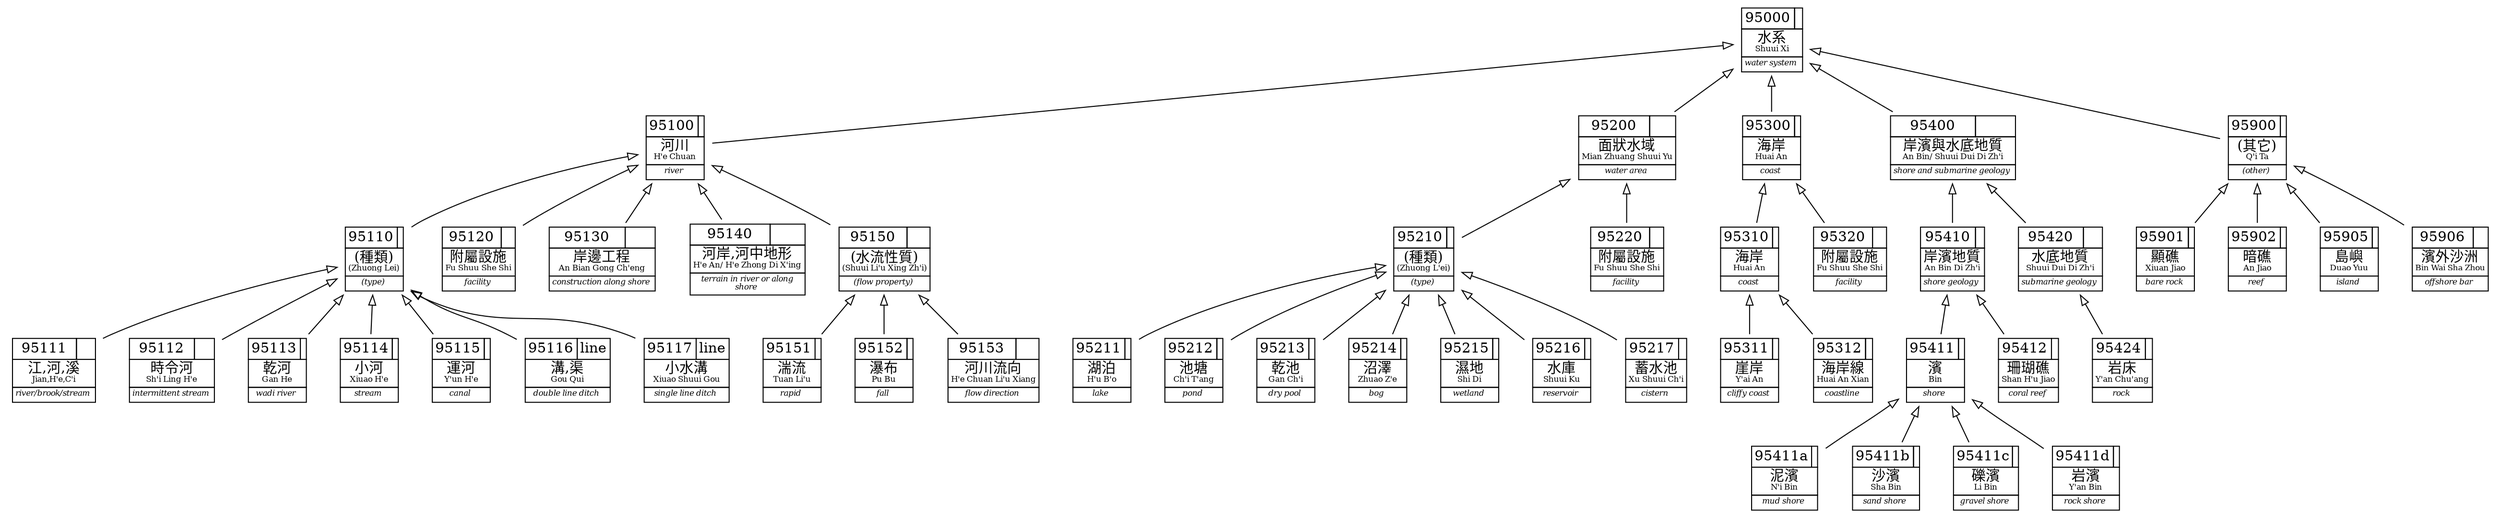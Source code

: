 /* This file was auto-generated on Sun Dec 30 21:41:44 2012
   using SOFT.pm library version 0.5.  Command line:
/usr/local/bin/soft2gv.pl --noorphans --tuples=TMOI.csv --styles=TMOI.gvsty TMOI-hydrography.soft
*/
digraph G {
	rankdir=BT
	/* subgraphs */
	/* node attributes */
	"cat:s95000" [weight="5",label=< <TABLE BORDER="0" CELLBORDER="1" CELLSPACING="0">  <TR><TD>95000</TD><TD></TD></TR>  <TR><TD COLSPAN="2">&#x6C34;&#x7CFB;<BR/><FONT POINT-SIZE="8">Shuui Xi</FONT></TD></TR>  <TR><TD COLSPAN="2"><FONT POINT-SIZE="8"><I>water system </I></FONT></TD></TR>  </TABLE>>,shape="plaintext"];
	"cat:s95100" [weight="5",label=< <TABLE BORDER="0" CELLBORDER="1" CELLSPACING="0">  <TR><TD>95100</TD><TD></TD></TR>  <TR><TD COLSPAN="2">&#x6CB3;&#x5DDD;<BR/><FONT POINT-SIZE="8">H&#39;e Chuan</FONT></TD></TR>  <TR><TD COLSPAN="2"><FONT POINT-SIZE="8"><I>river </I></FONT></TD></TR>  </TABLE>>,shape="plaintext"];
	"cat:s95110" [weight="5",label=< <TABLE BORDER="0" CELLBORDER="1" CELLSPACING="0">  <TR><TD>95110</TD><TD></TD></TR>  <TR><TD COLSPAN="2">(&#x7A2E;&#x985E;)<BR/><FONT POINT-SIZE="8">(Zhuong Lei)</FONT></TD></TR>  <TR><TD COLSPAN="2"><FONT POINT-SIZE="8"><I>(type) </I></FONT></TD></TR>  </TABLE>>,shape="plaintext"];
	"cat:s95111" [weight="5",label=< <TABLE BORDER="0" CELLBORDER="1" CELLSPACING="0">  <TR><TD>95111</TD><TD></TD></TR>  <TR><TD COLSPAN="2">&#x6C5F;,&#x6CB3;,&#x6EAA;<BR/><FONT POINT-SIZE="8">Jian,H&#39;e,C&#39;i</FONT></TD></TR>  <TR><TD COLSPAN="2"><FONT POINT-SIZE="8"><I>river/brook/stream </I></FONT></TD></TR>  </TABLE>>,shape="plaintext"];
	"cat:s95112" [weight="5",label=< <TABLE BORDER="0" CELLBORDER="1" CELLSPACING="0">  <TR><TD>95112</TD><TD></TD></TR>  <TR><TD COLSPAN="2">&#x6642;&#x4EE4;&#x6CB3;<BR/><FONT POINT-SIZE="8">Sh&#39;i Ling H&#39;e</FONT></TD></TR>  <TR><TD COLSPAN="2"><FONT POINT-SIZE="8"><I>intermittent stream </I></FONT></TD></TR>  </TABLE>>,shape="plaintext"];
	"cat:s95113" [weight="5",label=< <TABLE BORDER="0" CELLBORDER="1" CELLSPACING="0">  <TR><TD>95113</TD><TD></TD></TR>  <TR><TD COLSPAN="2">&#x4E7E;&#x6CB3;<BR/><FONT POINT-SIZE="8">Gan He</FONT></TD></TR>  <TR><TD COLSPAN="2"><FONT POINT-SIZE="8"><I>wadi river </I></FONT></TD></TR>  </TABLE>>,shape="plaintext"];
	"cat:s95114" [weight="5",label=< <TABLE BORDER="0" CELLBORDER="1" CELLSPACING="0">  <TR><TD>95114</TD><TD></TD></TR>  <TR><TD COLSPAN="2">&#x5C0F;&#x6CB3;<BR/><FONT POINT-SIZE="8">Xiuao H&#39;e</FONT></TD></TR>  <TR><TD COLSPAN="2"><FONT POINT-SIZE="8"><I>stream </I></FONT></TD></TR>  </TABLE>>,shape="plaintext"];
	"cat:s95115" [weight="5",label=< <TABLE BORDER="0" CELLBORDER="1" CELLSPACING="0">  <TR><TD>95115</TD><TD></TD></TR>  <TR><TD COLSPAN="2">&#x904B;&#x6CB3;<BR/><FONT POINT-SIZE="8">Y&#39;un H&#39;e</FONT></TD></TR>  <TR><TD COLSPAN="2"><FONT POINT-SIZE="8"><I>canal </I></FONT></TD></TR>  </TABLE>>,shape="plaintext"];
	"cat:s95116" [weight="5",label=< <TABLE BORDER="0" CELLBORDER="1" CELLSPACING="0">  <TR><TD>95116</TD><TD>line</TD></TR>  <TR><TD COLSPAN="2">&#x6E9D;,&#x6E20;<BR/><FONT POINT-SIZE="8">Gou Qui</FONT></TD></TR>  <TR><TD COLSPAN="2"><FONT POINT-SIZE="8"><I>double line ditch </I></FONT></TD></TR>  </TABLE>>,shape="plaintext"];
	"cat:s95117" [weight="5",label=< <TABLE BORDER="0" CELLBORDER="1" CELLSPACING="0">  <TR><TD>95117</TD><TD>line</TD></TR>  <TR><TD COLSPAN="2">&#x5C0F;&#x6C34;&#x6E9D;<BR/><FONT POINT-SIZE="8">Xiuao Shuui Gou</FONT></TD></TR>  <TR><TD COLSPAN="2"><FONT POINT-SIZE="8"><I>single line ditch </I></FONT></TD></TR>  </TABLE>>,shape="plaintext"];
	"cat:s95120" [weight="5",label=< <TABLE BORDER="0" CELLBORDER="1" CELLSPACING="0">  <TR><TD>95120</TD><TD></TD></TR>  <TR><TD COLSPAN="2">&#x9644;&#x5C6C;&#x8A2D;&#x65BD;<BR/><FONT POINT-SIZE="8">Fu Shuu She Shi</FONT></TD></TR>  <TR><TD COLSPAN="2"><FONT POINT-SIZE="8"><I>facility </I></FONT></TD></TR>  </TABLE>>,shape="plaintext"];
	"cat:s95130" [weight="5",label=< <TABLE BORDER="0" CELLBORDER="1" CELLSPACING="0">  <TR><TD>95130</TD><TD></TD></TR>  <TR><TD COLSPAN="2">&#x5CB8;&#x908A;&#x5DE5;&#x7A0B;<BR/><FONT POINT-SIZE="8">An Bian Gong Ch&#39;eng</FONT></TD></TR>  <TR><TD COLSPAN="2"><FONT POINT-SIZE="8"><I>construction along shore </I></FONT></TD></TR>  </TABLE>>,shape="plaintext"];
	"cat:s95140" [weight="5",label=< <TABLE BORDER="0" CELLBORDER="1" CELLSPACING="0">  <TR><TD>95140</TD><TD></TD></TR>  <TR><TD COLSPAN="2">&#x6CB3;&#x5CB8;,&#x6CB3;&#x4E2D;&#x5730;&#x5F62;<BR/><FONT POINT-SIZE="8">H&#39;e An/ H&#39;e Zhong Di X&#39;ing</FONT></TD></TR>  <TR><TD COLSPAN="2"><FONT POINT-SIZE="8"><I>terrain in river or along<BR/>shore </I></FONT></TD></TR>  </TABLE>>,shape="plaintext"];
	"cat:s95150" [weight="5",label=< <TABLE BORDER="0" CELLBORDER="1" CELLSPACING="0">  <TR><TD>95150</TD><TD></TD></TR>  <TR><TD COLSPAN="2">(&#x6C34;&#x6D41;&#x6027;&#x8CEA;)<BR/><FONT POINT-SIZE="8">(Shuui Li&#39;u Xing Zh&#39;i)</FONT></TD></TR>  <TR><TD COLSPAN="2"><FONT POINT-SIZE="8"><I>(flow property) </I></FONT></TD></TR>  </TABLE>>,shape="plaintext"];
	"cat:s95151" [weight="5",label=< <TABLE BORDER="0" CELLBORDER="1" CELLSPACING="0">  <TR><TD>95151</TD><TD></TD></TR>  <TR><TD COLSPAN="2">&#x6E4D;&#x6D41;<BR/><FONT POINT-SIZE="8">Tuan Li&#39;u</FONT></TD></TR>  <TR><TD COLSPAN="2"><FONT POINT-SIZE="8"><I>rapid </I></FONT></TD></TR>  </TABLE>>,shape="plaintext"];
	"cat:s95152" [weight="5",label=< <TABLE BORDER="0" CELLBORDER="1" CELLSPACING="0">  <TR><TD>95152</TD><TD></TD></TR>  <TR><TD COLSPAN="2">&#x7011;&#x5E03;<BR/><FONT POINT-SIZE="8">Pu Bu</FONT></TD></TR>  <TR><TD COLSPAN="2"><FONT POINT-SIZE="8"><I>fall </I></FONT></TD></TR>  </TABLE>>,shape="plaintext"];
	"cat:s95153" [weight="5",label=< <TABLE BORDER="0" CELLBORDER="1" CELLSPACING="0">  <TR><TD>95153</TD><TD></TD></TR>  <TR><TD COLSPAN="2">&#x6CB3;&#x5DDD;&#x6D41;&#x5411;<BR/><FONT POINT-SIZE="8">H&#39;e Chuan Li&#39;u Xiang</FONT></TD></TR>  <TR><TD COLSPAN="2"><FONT POINT-SIZE="8"><I>flow direction </I></FONT></TD></TR>  </TABLE>>,shape="plaintext"];
	"cat:s95200" [weight="5",label=< <TABLE BORDER="0" CELLBORDER="1" CELLSPACING="0">  <TR><TD>95200</TD><TD></TD></TR>  <TR><TD COLSPAN="2">&#x9762;&#x72C0;&#x6C34;&#x57DF;<BR/><FONT POINT-SIZE="8">Mian Zhuang Shuui Yu</FONT></TD></TR>  <TR><TD COLSPAN="2"><FONT POINT-SIZE="8"><I>water area </I></FONT></TD></TR>  </TABLE>>,shape="plaintext"];
	"cat:s95210" [weight="5",label=< <TABLE BORDER="0" CELLBORDER="1" CELLSPACING="0">  <TR><TD>95210</TD><TD></TD></TR>  <TR><TD COLSPAN="2">(&#x7A2E;&#x985E;)<BR/><FONT POINT-SIZE="8">(Zhuong L&#39;ei)</FONT></TD></TR>  <TR><TD COLSPAN="2"><FONT POINT-SIZE="8"><I>(type) </I></FONT></TD></TR>  </TABLE>>,shape="plaintext"];
	"cat:s95211" [weight="5",label=< <TABLE BORDER="0" CELLBORDER="1" CELLSPACING="0">  <TR><TD>95211</TD><TD></TD></TR>  <TR><TD COLSPAN="2">&#x6E56;&#x6CCA;<BR/><FONT POINT-SIZE="8">H&#39;u B&#39;o</FONT></TD></TR>  <TR><TD COLSPAN="2"><FONT POINT-SIZE="8"><I>lake </I></FONT></TD></TR>  </TABLE>>,shape="plaintext"];
	"cat:s95212" [weight="5",label=< <TABLE BORDER="0" CELLBORDER="1" CELLSPACING="0">  <TR><TD>95212</TD><TD></TD></TR>  <TR><TD COLSPAN="2">&#x6C60;&#x5858;<BR/><FONT POINT-SIZE="8">Ch&#39;i T&#39;ang</FONT></TD></TR>  <TR><TD COLSPAN="2"><FONT POINT-SIZE="8"><I>pond </I></FONT></TD></TR>  </TABLE>>,shape="plaintext"];
	"cat:s95213" [weight="5",label=< <TABLE BORDER="0" CELLBORDER="1" CELLSPACING="0">  <TR><TD>95213</TD><TD></TD></TR>  <TR><TD COLSPAN="2">&#x4E7E;&#x6C60;<BR/><FONT POINT-SIZE="8">Gan Ch&#39;i</FONT></TD></TR>  <TR><TD COLSPAN="2"><FONT POINT-SIZE="8"><I>dry pool </I></FONT></TD></TR>  </TABLE>>,shape="plaintext"];
	"cat:s95214" [weight="5",label=< <TABLE BORDER="0" CELLBORDER="1" CELLSPACING="0">  <TR><TD>95214</TD><TD></TD></TR>  <TR><TD COLSPAN="2">&#x6CBC;&#x6FA4;<BR/><FONT POINT-SIZE="8">Zhuao Z&#39;e</FONT></TD></TR>  <TR><TD COLSPAN="2"><FONT POINT-SIZE="8"><I>bog </I></FONT></TD></TR>  </TABLE>>,shape="plaintext"];
	"cat:s95215" [weight="5",label=< <TABLE BORDER="0" CELLBORDER="1" CELLSPACING="0">  <TR><TD>95215</TD><TD></TD></TR>  <TR><TD COLSPAN="2">&#x6FD5;&#x5730;<BR/><FONT POINT-SIZE="8">Shi Di</FONT></TD></TR>  <TR><TD COLSPAN="2"><FONT POINT-SIZE="8"><I>wetland </I></FONT></TD></TR>  </TABLE>>,shape="plaintext"];
	"cat:s95216" [weight="5",label=< <TABLE BORDER="0" CELLBORDER="1" CELLSPACING="0">  <TR><TD>95216</TD><TD></TD></TR>  <TR><TD COLSPAN="2">&#x6C34;&#x5EAB;<BR/><FONT POINT-SIZE="8">Shuui Ku</FONT></TD></TR>  <TR><TD COLSPAN="2"><FONT POINT-SIZE="8"><I>reservoir </I></FONT></TD></TR>  </TABLE>>,shape="plaintext"];
	"cat:s95217" [weight="5",label=< <TABLE BORDER="0" CELLBORDER="1" CELLSPACING="0">  <TR><TD>95217</TD><TD></TD></TR>  <TR><TD COLSPAN="2">&#x84C4;&#x6C34;&#x6C60;<BR/><FONT POINT-SIZE="8">Xu Shuui Ch&#39;i</FONT></TD></TR>  <TR><TD COLSPAN="2"><FONT POINT-SIZE="8"><I>cistern </I></FONT></TD></TR>  </TABLE>>,shape="plaintext"];
	"cat:s95220" [weight="5",label=< <TABLE BORDER="0" CELLBORDER="1" CELLSPACING="0">  <TR><TD>95220</TD><TD></TD></TR>  <TR><TD COLSPAN="2">&#x9644;&#x5C6C;&#x8A2D;&#x65BD;<BR/><FONT POINT-SIZE="8">Fu Shuu She Shi</FONT></TD></TR>  <TR><TD COLSPAN="2"><FONT POINT-SIZE="8"><I>facility </I></FONT></TD></TR>  </TABLE>>,shape="plaintext"];
	"cat:s95300" [weight="5",label=< <TABLE BORDER="0" CELLBORDER="1" CELLSPACING="0">  <TR><TD>95300</TD><TD></TD></TR>  <TR><TD COLSPAN="2">&#x6D77;&#x5CB8;<BR/><FONT POINT-SIZE="8">Huai An</FONT></TD></TR>  <TR><TD COLSPAN="2"><FONT POINT-SIZE="8"><I>coast </I></FONT></TD></TR>  </TABLE>>,shape="plaintext"];
	"cat:s95310" [weight="5",label=< <TABLE BORDER="0" CELLBORDER="1" CELLSPACING="0">  <TR><TD>95310</TD><TD></TD></TR>  <TR><TD COLSPAN="2">&#x6D77;&#x5CB8;<BR/><FONT POINT-SIZE="8">Huai An</FONT></TD></TR>  <TR><TD COLSPAN="2"><FONT POINT-SIZE="8"><I>coast </I></FONT></TD></TR>  </TABLE>>,shape="plaintext"];
	"cat:s95311" [weight="5",label=< <TABLE BORDER="0" CELLBORDER="1" CELLSPACING="0">  <TR><TD>95311</TD><TD></TD></TR>  <TR><TD COLSPAN="2">&#x5D16;&#x5CB8;<BR/><FONT POINT-SIZE="8">Y&#39;ai An</FONT></TD></TR>  <TR><TD COLSPAN="2"><FONT POINT-SIZE="8"><I>cliffy coast </I></FONT></TD></TR>  </TABLE>>,shape="plaintext"];
	"cat:s95312" [weight="5",label=< <TABLE BORDER="0" CELLBORDER="1" CELLSPACING="0">  <TR><TD>95312</TD><TD></TD></TR>  <TR><TD COLSPAN="2">&#x6D77;&#x5CB8;&#x7DDA;<BR/><FONT POINT-SIZE="8">Huai An Xian</FONT></TD></TR>  <TR><TD COLSPAN="2"><FONT POINT-SIZE="8"><I>coastline </I></FONT></TD></TR>  </TABLE>>,shape="plaintext"];
	"cat:s95320" [weight="5",label=< <TABLE BORDER="0" CELLBORDER="1" CELLSPACING="0">  <TR><TD>95320</TD><TD></TD></TR>  <TR><TD COLSPAN="2">&#x9644;&#x5C6C;&#x8A2D;&#x65BD;<BR/><FONT POINT-SIZE="8">Fu Shuu She Shi</FONT></TD></TR>  <TR><TD COLSPAN="2"><FONT POINT-SIZE="8"><I>facility </I></FONT></TD></TR>  </TABLE>>,shape="plaintext"];
	"cat:s95400" [weight="5",label=< <TABLE BORDER="0" CELLBORDER="1" CELLSPACING="0">  <TR><TD>95400</TD><TD></TD></TR>  <TR><TD COLSPAN="2">&#x5CB8;&#x6FF1;&#x8207;&#x6C34;&#x5E95;&#x5730;&#x8CEA;<BR/><FONT POINT-SIZE="8">An Bin/ Shuui Dui Di Zh&#39;i</FONT></TD></TR>  <TR><TD COLSPAN="2"><FONT POINT-SIZE="8"><I>shore and submarine geology </I></FONT></TD></TR>  </TABLE>>,shape="plaintext"];
	"cat:s95410" [weight="5",label=< <TABLE BORDER="0" CELLBORDER="1" CELLSPACING="0">  <TR><TD>95410</TD><TD></TD></TR>  <TR><TD COLSPAN="2">&#x5CB8;&#x6FF1;&#x5730;&#x8CEA;<BR/><FONT POINT-SIZE="8">An Bin Di Zh&#39;i</FONT></TD></TR>  <TR><TD COLSPAN="2"><FONT POINT-SIZE="8"><I>shore geology </I></FONT></TD></TR>  </TABLE>>,shape="plaintext"];
	"cat:s95411" [weight="5",label=< <TABLE BORDER="0" CELLBORDER="1" CELLSPACING="0">  <TR><TD>95411</TD><TD></TD></TR>  <TR><TD COLSPAN="2">&#x6FF1;<BR/><FONT POINT-SIZE="8">Bin</FONT></TD></TR>  <TR><TD COLSPAN="2"><FONT POINT-SIZE="8"><I>shore </I></FONT></TD></TR>  </TABLE>>,shape="plaintext"];
	"cat:s95411a" [weight="5",label=< <TABLE BORDER="0" CELLBORDER="1" CELLSPACING="0">  <TR><TD>95411a</TD><TD></TD></TR>  <TR><TD COLSPAN="2">&#x6CE5;&#x6FF1;<BR/><FONT POINT-SIZE="8">N&#39;i Bin</FONT></TD></TR>  <TR><TD COLSPAN="2"><FONT POINT-SIZE="8"><I>mud shore </I></FONT></TD></TR>  </TABLE>>,shape="plaintext"];
	"cat:s95411b" [weight="5",label=< <TABLE BORDER="0" CELLBORDER="1" CELLSPACING="0">  <TR><TD>95411b</TD><TD></TD></TR>  <TR><TD COLSPAN="2">&#x6C99;&#x6FF1;<BR/><FONT POINT-SIZE="8">Sha Bin</FONT></TD></TR>  <TR><TD COLSPAN="2"><FONT POINT-SIZE="8"><I>sand shore </I></FONT></TD></TR>  </TABLE>>,shape="plaintext"];
	"cat:s95411c" [weight="5",label=< <TABLE BORDER="0" CELLBORDER="1" CELLSPACING="0">  <TR><TD>95411c</TD><TD></TD></TR>  <TR><TD COLSPAN="2">&#x792B;&#x6FF1;<BR/><FONT POINT-SIZE="8">Li Bin</FONT></TD></TR>  <TR><TD COLSPAN="2"><FONT POINT-SIZE="8"><I>gravel shore </I></FONT></TD></TR>  </TABLE>>,shape="plaintext"];
	"cat:s95411d" [weight="5",label=< <TABLE BORDER="0" CELLBORDER="1" CELLSPACING="0">  <TR><TD>95411d</TD><TD></TD></TR>  <TR><TD COLSPAN="2">&#x5CA9;&#x6FF1;<BR/><FONT POINT-SIZE="8">Y&#39;an Bin</FONT></TD></TR>  <TR><TD COLSPAN="2"><FONT POINT-SIZE="8"><I>rock shore </I></FONT></TD></TR>  </TABLE>>,shape="plaintext"];
	"cat:s95412" [weight="5",label=< <TABLE BORDER="0" CELLBORDER="1" CELLSPACING="0">  <TR><TD>95412</TD><TD></TD></TR>  <TR><TD COLSPAN="2">&#x73CA;&#x745A;&#x7901;<BR/><FONT POINT-SIZE="8">Shan H&#39;u Jiao</FONT></TD></TR>  <TR><TD COLSPAN="2"><FONT POINT-SIZE="8"><I>coral reef </I></FONT></TD></TR>  </TABLE>>,shape="plaintext"];
	"cat:s95420" [weight="5",label=< <TABLE BORDER="0" CELLBORDER="1" CELLSPACING="0">  <TR><TD>95420</TD><TD></TD></TR>  <TR><TD COLSPAN="2">&#x6C34;&#x5E95;&#x5730;&#x8CEA;<BR/><FONT POINT-SIZE="8">Shuui Dui Di Zh&#39;i</FONT></TD></TR>  <TR><TD COLSPAN="2"><FONT POINT-SIZE="8"><I>submarine geology </I></FONT></TD></TR>  </TABLE>>,shape="plaintext"];
	"cat:s95424" [weight="5",label=< <TABLE BORDER="0" CELLBORDER="1" CELLSPACING="0">  <TR><TD>95424</TD><TD></TD></TR>  <TR><TD COLSPAN="2">&#x5CA9;&#x5E8A;<BR/><FONT POINT-SIZE="8">Y&#39;an Chu&#39;ang</FONT></TD></TR>  <TR><TD COLSPAN="2"><FONT POINT-SIZE="8"><I>rock </I></FONT></TD></TR>  </TABLE>>,shape="plaintext"];
	"cat:s95900" [weight="5",label=< <TABLE BORDER="0" CELLBORDER="1" CELLSPACING="0">  <TR><TD>95900</TD><TD></TD></TR>  <TR><TD COLSPAN="2">(&#x5176;&#x5B83;)<BR/><FONT POINT-SIZE="8">Q&#39;i Ta</FONT></TD></TR>  <TR><TD COLSPAN="2"><FONT POINT-SIZE="8"><I>(other) </I></FONT></TD></TR>  </TABLE>>,shape="plaintext"];
	"cat:s95901" [weight="5",label=< <TABLE BORDER="0" CELLBORDER="1" CELLSPACING="0">  <TR><TD>95901</TD><TD></TD></TR>  <TR><TD COLSPAN="2">&#x986F;&#x7901;<BR/><FONT POINT-SIZE="8">Xiuan Jiao</FONT></TD></TR>  <TR><TD COLSPAN="2"><FONT POINT-SIZE="8"><I>bare rock </I></FONT></TD></TR>  </TABLE>>,shape="plaintext"];
	"cat:s95902" [weight="5",label=< <TABLE BORDER="0" CELLBORDER="1" CELLSPACING="0">  <TR><TD>95902</TD><TD></TD></TR>  <TR><TD COLSPAN="2">&#x6697;&#x7901;<BR/><FONT POINT-SIZE="8">An Jiao</FONT></TD></TR>  <TR><TD COLSPAN="2"><FONT POINT-SIZE="8"><I>reef </I></FONT></TD></TR>  </TABLE>>,shape="plaintext"];
	"cat:s95905" [weight="5",label=< <TABLE BORDER="0" CELLBORDER="1" CELLSPACING="0">  <TR><TD>95905</TD><TD></TD></TR>  <TR><TD COLSPAN="2">&#x5CF6;&#x5DBC;<BR/><FONT POINT-SIZE="8">Duao Yuu</FONT></TD></TR>  <TR><TD COLSPAN="2"><FONT POINT-SIZE="8"><I>island </I></FONT></TD></TR>  </TABLE>>,shape="plaintext"];
	"cat:s95906" [weight="5",label=< <TABLE BORDER="0" CELLBORDER="1" CELLSPACING="0">  <TR><TD>95906</TD><TD></TD></TR>  <TR><TD COLSPAN="2">&#x6FF1;&#x5916;&#x6C99;&#x6D32;<BR/><FONT POINT-SIZE="8">Bin Wai Sha Zhou</FONT></TD></TR>  <TR><TD COLSPAN="2"><FONT POINT-SIZE="8"><I>offshore bar </I></FONT></TD></TR>  </TABLE>>,shape="plaintext"];

	/* relations with attributes */
	"cat:s95100" -> "cat:s95000" [style="solid",arrowhead="empty"];
	"cat:s95110" -> "cat:s95100" [style="solid",arrowhead="empty"];
	"cat:s95111" -> "cat:s95110" [style="solid",arrowhead="empty"];
	"cat:s95112" -> "cat:s95110" [style="solid",arrowhead="empty"];
	"cat:s95113" -> "cat:s95110" [style="solid",arrowhead="empty"];
	"cat:s95114" -> "cat:s95110" [style="solid",arrowhead="empty"];
	"cat:s95115" -> "cat:s95110" [style="solid",arrowhead="empty"];
	"cat:s95116" -> "cat:s95110" [style="solid",arrowhead="empty"];
	"cat:s95117" -> "cat:s95110" [style="solid",arrowhead="empty"];
	"cat:s95120" -> "cat:s95100" [style="solid",arrowhead="empty"];
	"cat:s95130" -> "cat:s95100" [style="solid",arrowhead="empty"];
	"cat:s95140" -> "cat:s95100" [style="solid",arrowhead="empty"];
	"cat:s95150" -> "cat:s95100" [style="solid",arrowhead="empty"];
	"cat:s95151" -> "cat:s95150" [style="solid",arrowhead="empty"];
	"cat:s95152" -> "cat:s95150" [style="solid",arrowhead="empty"];
	"cat:s95153" -> "cat:s95150" [style="solid",arrowhead="empty"];
	"cat:s95200" -> "cat:s95000" [style="solid",arrowhead="empty"];
	"cat:s95210" -> "cat:s95200" [style="solid",arrowhead="empty"];
	"cat:s95211" -> "cat:s95210" [style="solid",arrowhead="empty"];
	"cat:s95212" -> "cat:s95210" [style="solid",arrowhead="empty"];
	"cat:s95213" -> "cat:s95210" [style="solid",arrowhead="empty"];
	"cat:s95214" -> "cat:s95210" [style="solid",arrowhead="empty"];
	"cat:s95215" -> "cat:s95210" [style="solid",arrowhead="empty"];
	"cat:s95216" -> "cat:s95210" [style="solid",arrowhead="empty"];
	"cat:s95217" -> "cat:s95210" [style="solid",arrowhead="empty"];
	"cat:s95220" -> "cat:s95200" [style="solid",arrowhead="empty"];
	"cat:s95300" -> "cat:s95000" [style="solid",arrowhead="empty"];
	"cat:s95310" -> "cat:s95300" [style="solid",arrowhead="empty"];
	"cat:s95311" -> "cat:s95310" [style="solid",arrowhead="empty"];
	"cat:s95312" -> "cat:s95310" [style="solid",arrowhead="empty"];
	"cat:s95320" -> "cat:s95300" [style="solid",arrowhead="empty"];
	"cat:s95400" -> "cat:s95000" [style="solid",arrowhead="empty"];
	"cat:s95410" -> "cat:s95400" [style="solid",arrowhead="empty"];
	"cat:s95411" -> "cat:s95410" [style="solid",arrowhead="empty"];
	"cat:s95412" -> "cat:s95410" [style="solid",arrowhead="empty"];
	"cat:s95411a" -> "cat:s95411" [style="solid",arrowhead="empty"];
	"cat:s95411b" -> "cat:s95411" [style="solid",arrowhead="empty"];
	"cat:s95411c" -> "cat:s95411" [style="solid",arrowhead="empty"];
	"cat:s95411d" -> "cat:s95411" [style="solid",arrowhead="empty"];
	"cat:s95420" -> "cat:s95400" [style="solid",arrowhead="empty"];
	"cat:s95424" -> "cat:s95420" [style="solid",arrowhead="empty"];
	"cat:s95900" -> "cat:s95000" [style="solid",arrowhead="empty"];
	"cat:s95901" -> "cat:s95900" [style="solid",arrowhead="empty"];
	"cat:s95902" -> "cat:s95900" [style="solid",arrowhead="empty"];
	"cat:s95905" -> "cat:s95900" [style="solid",arrowhead="empty"];
	"cat:s95906" -> "cat:s95900" [style="solid",arrowhead="empty"];
}
